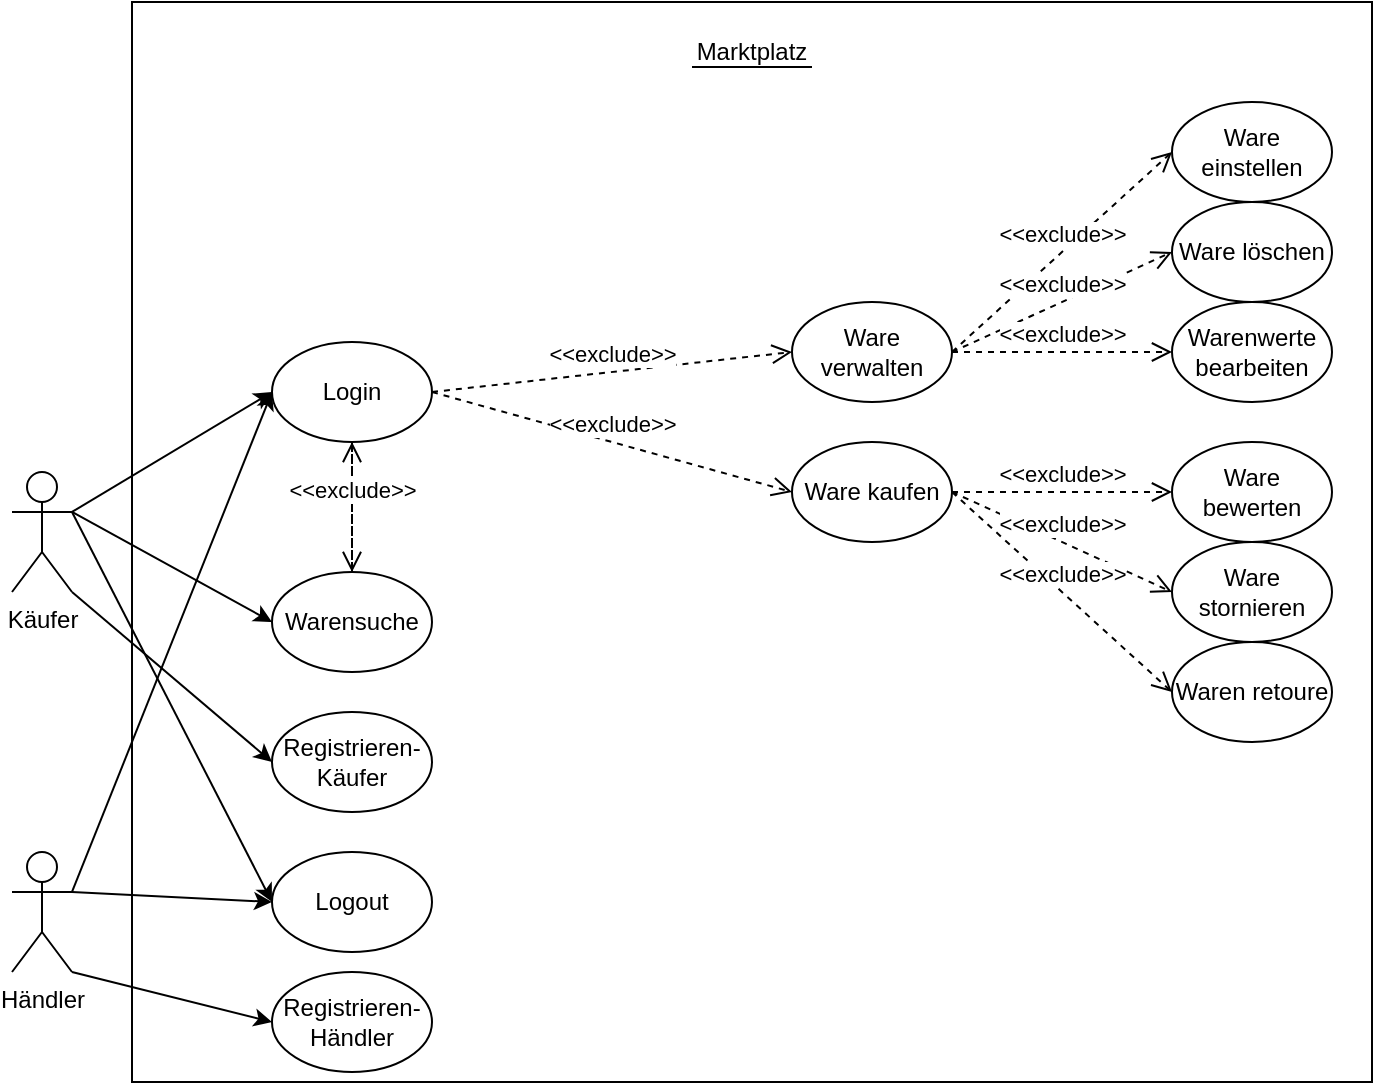 <mxfile version="20.3.6" type="device"><diagram id="NwT070F5iqMsZjDgQ3Ab" name="Seite-1"><mxGraphModel dx="1000" dy="731" grid="1" gridSize="10" guides="1" tooltips="1" connect="1" arrows="1" fold="1" page="1" pageScale="1" pageWidth="827" pageHeight="1169" math="0" shadow="0"><root><mxCell id="0"/><mxCell id="1" parent="0"/><mxCell id="pzHafrjSV21WxFA5oWg2-68" value="" style="rounded=0;whiteSpace=wrap;html=1;" vertex="1" parent="1"><mxGeometry x="140" y="610" width="620" height="540" as="geometry"/></mxCell><mxCell id="pzHafrjSV21WxFA5oWg2-1" value="Käufer" style="shape=umlActor;verticalLabelPosition=bottom;verticalAlign=top;html=1;outlineConnect=0;" vertex="1" parent="1"><mxGeometry x="80" y="845" width="30" height="60" as="geometry"/></mxCell><mxCell id="pzHafrjSV21WxFA5oWg2-4" value="Händler" style="shape=umlActor;verticalLabelPosition=bottom;verticalAlign=top;html=1;outlineConnect=0;" vertex="1" parent="1"><mxGeometry x="80" y="1035" width="30" height="60" as="geometry"/></mxCell><mxCell id="pzHafrjSV21WxFA5oWg2-6" value="Marktplatz" style="text;html=1;strokeColor=none;fillColor=none;align=center;verticalAlign=middle;whiteSpace=wrap;rounded=0;" vertex="1" parent="1"><mxGeometry x="420" y="620" width="60" height="30" as="geometry"/></mxCell><mxCell id="pzHafrjSV21WxFA5oWg2-7" value="Login" style="ellipse;whiteSpace=wrap;html=1;" vertex="1" parent="1"><mxGeometry x="210" y="780" width="80" height="50" as="geometry"/></mxCell><mxCell id="pzHafrjSV21WxFA5oWg2-8" value="Logout" style="ellipse;whiteSpace=wrap;html=1;" vertex="1" parent="1"><mxGeometry x="210" y="1035" width="80" height="50" as="geometry"/></mxCell><mxCell id="pzHafrjSV21WxFA5oWg2-10" value="Registrieren-&lt;br&gt;Käufer" style="ellipse;whiteSpace=wrap;html=1;" vertex="1" parent="1"><mxGeometry x="210" y="965" width="80" height="50" as="geometry"/></mxCell><mxCell id="pzHafrjSV21WxFA5oWg2-15" value="" style="endArrow=classic;html=1;rounded=0;entryX=0;entryY=0.5;entryDx=0;entryDy=0;exitX=1;exitY=0.333;exitDx=0;exitDy=0;exitPerimeter=0;" edge="1" parent="1" source="pzHafrjSV21WxFA5oWg2-1" target="pzHafrjSV21WxFA5oWg2-7"><mxGeometry width="50" height="50" relative="1" as="geometry"><mxPoint x="60" y="1075" as="sourcePoint"/><mxPoint x="110" y="1025" as="targetPoint"/><Array as="points"/></mxGeometry></mxCell><mxCell id="pzHafrjSV21WxFA5oWg2-17" value="" style="endArrow=classic;html=1;rounded=0;exitX=1;exitY=0.333;exitDx=0;exitDy=0;exitPerimeter=0;entryX=0;entryY=0.5;entryDx=0;entryDy=0;" edge="1" parent="1" source="pzHafrjSV21WxFA5oWg2-4" target="pzHafrjSV21WxFA5oWg2-7"><mxGeometry width="50" height="50" relative="1" as="geometry"><mxPoint x="60" y="1025" as="sourcePoint"/><mxPoint x="110" y="975" as="targetPoint"/></mxGeometry></mxCell><mxCell id="pzHafrjSV21WxFA5oWg2-18" value="" style="endArrow=classic;html=1;rounded=0;exitX=1;exitY=0.333;exitDx=0;exitDy=0;exitPerimeter=0;entryX=0;entryY=0.5;entryDx=0;entryDy=0;" edge="1" parent="1" source="pzHafrjSV21WxFA5oWg2-1" target="pzHafrjSV21WxFA5oWg2-8"><mxGeometry width="50" height="50" relative="1" as="geometry"><mxPoint x="60" y="1025" as="sourcePoint"/><mxPoint x="110" y="975" as="targetPoint"/></mxGeometry></mxCell><mxCell id="pzHafrjSV21WxFA5oWg2-19" value="" style="endArrow=classic;html=1;rounded=0;exitX=1;exitY=0.333;exitDx=0;exitDy=0;exitPerimeter=0;entryX=0;entryY=0.5;entryDx=0;entryDy=0;" edge="1" parent="1" source="pzHafrjSV21WxFA5oWg2-4" target="pzHafrjSV21WxFA5oWg2-8"><mxGeometry width="50" height="50" relative="1" as="geometry"><mxPoint x="60" y="1025" as="sourcePoint"/><mxPoint x="110" y="975" as="targetPoint"/></mxGeometry></mxCell><mxCell id="pzHafrjSV21WxFA5oWg2-20" value="" style="endArrow=classic;html=1;rounded=0;exitX=1;exitY=1;exitDx=0;exitDy=0;exitPerimeter=0;entryX=0;entryY=0.5;entryDx=0;entryDy=0;" edge="1" parent="1" source="pzHafrjSV21WxFA5oWg2-1" target="pzHafrjSV21WxFA5oWg2-10"><mxGeometry width="50" height="50" relative="1" as="geometry"><mxPoint x="60" y="1025" as="sourcePoint"/><mxPoint x="110" y="975" as="targetPoint"/></mxGeometry></mxCell><mxCell id="pzHafrjSV21WxFA5oWg2-22" value="Registrieren-&lt;br&gt;Händler" style="ellipse;whiteSpace=wrap;html=1;" vertex="1" parent="1"><mxGeometry x="210" y="1095" width="80" height="50" as="geometry"/></mxCell><mxCell id="pzHafrjSV21WxFA5oWg2-23" value="" style="endArrow=classic;html=1;rounded=0;exitX=1;exitY=1;exitDx=0;exitDy=0;exitPerimeter=0;entryX=0;entryY=0.5;entryDx=0;entryDy=0;" edge="1" parent="1" source="pzHafrjSV21WxFA5oWg2-4" target="pzHafrjSV21WxFA5oWg2-22"><mxGeometry width="50" height="50" relative="1" as="geometry"><mxPoint x="60" y="1025" as="sourcePoint"/><mxPoint x="110" y="975" as="targetPoint"/></mxGeometry></mxCell><mxCell id="pzHafrjSV21WxFA5oWg2-25" value="Warensuche" style="ellipse;whiteSpace=wrap;html=1;" vertex="1" parent="1"><mxGeometry x="210" y="895" width="80" height="50" as="geometry"/></mxCell><mxCell id="pzHafrjSV21WxFA5oWg2-27" value="" style="endArrow=classic;html=1;rounded=0;exitX=1;exitY=0.333;exitDx=0;exitDy=0;exitPerimeter=0;entryX=0;entryY=0.5;entryDx=0;entryDy=0;" edge="1" parent="1" source="pzHafrjSV21WxFA5oWg2-1" target="pzHafrjSV21WxFA5oWg2-25"><mxGeometry width="50" height="50" relative="1" as="geometry"><mxPoint x="60" y="1035" as="sourcePoint"/><mxPoint x="110" y="985" as="targetPoint"/></mxGeometry></mxCell><mxCell id="pzHafrjSV21WxFA5oWg2-28" value="Ware verwalten" style="ellipse;whiteSpace=wrap;html=1;" vertex="1" parent="1"><mxGeometry x="470" y="760" width="80" height="50" as="geometry"/></mxCell><mxCell id="pzHafrjSV21WxFA5oWg2-29" value="" style="endArrow=none;html=1;rounded=0;exitX=0;exitY=0.75;exitDx=0;exitDy=0;entryX=1;entryY=0.75;entryDx=0;entryDy=0;" edge="1" parent="1" source="pzHafrjSV21WxFA5oWg2-6" target="pzHafrjSV21WxFA5oWg2-6"><mxGeometry width="50" height="50" relative="1" as="geometry"><mxPoint x="60" y="1025" as="sourcePoint"/><mxPoint x="110" y="975" as="targetPoint"/></mxGeometry></mxCell><mxCell id="pzHafrjSV21WxFA5oWg2-31" value="&amp;lt;&amp;lt;exclude&amp;gt;&amp;gt;" style="html=1;verticalAlign=bottom;endArrow=open;dashed=1;endSize=8;rounded=0;entryX=0;entryY=0.5;entryDx=0;entryDy=0;exitX=1;exitY=0.5;exitDx=0;exitDy=0;" edge="1" parent="1" source="pzHafrjSV21WxFA5oWg2-7" target="pzHafrjSV21WxFA5oWg2-28"><mxGeometry relative="1" as="geometry"><mxPoint x="130" y="1005" as="sourcePoint"/><mxPoint x="50" y="1005" as="targetPoint"/></mxGeometry></mxCell><mxCell id="pzHafrjSV21WxFA5oWg2-32" value="Ware kaufen" style="ellipse;whiteSpace=wrap;html=1;" vertex="1" parent="1"><mxGeometry x="470" y="830" width="80" height="50" as="geometry"/></mxCell><mxCell id="pzHafrjSV21WxFA5oWg2-34" value="Ware&lt;br&gt;einstellen" style="ellipse;whiteSpace=wrap;html=1;" vertex="1" parent="1"><mxGeometry x="660" y="660" width="80" height="50" as="geometry"/></mxCell><mxCell id="pzHafrjSV21WxFA5oWg2-35" value="Ware löschen" style="ellipse;whiteSpace=wrap;html=1;" vertex="1" parent="1"><mxGeometry x="660" y="710" width="80" height="50" as="geometry"/></mxCell><mxCell id="pzHafrjSV21WxFA5oWg2-36" value="Warenwerte&lt;br&gt;bearbeiten" style="ellipse;whiteSpace=wrap;html=1;" vertex="1" parent="1"><mxGeometry x="660" y="760" width="80" height="50" as="geometry"/></mxCell><mxCell id="pzHafrjSV21WxFA5oWg2-38" value="&amp;lt;&amp;lt;exclude&amp;gt;&amp;gt;" style="html=1;verticalAlign=bottom;endArrow=open;dashed=1;endSize=8;rounded=0;entryX=0;entryY=0.5;entryDx=0;entryDy=0;exitX=1;exitY=0.5;exitDx=0;exitDy=0;" edge="1" parent="1" source="pzHafrjSV21WxFA5oWg2-28" target="pzHafrjSV21WxFA5oWg2-34"><mxGeometry relative="1" as="geometry"><mxPoint x="397" y="910" as="sourcePoint"/><mxPoint x="500" y="930" as="targetPoint"/></mxGeometry></mxCell><mxCell id="pzHafrjSV21WxFA5oWg2-39" value="&amp;lt;&amp;lt;exclude&amp;gt;&amp;gt;" style="html=1;verticalAlign=bottom;endArrow=open;dashed=1;endSize=8;rounded=0;exitX=1;exitY=0.5;exitDx=0;exitDy=0;entryX=0;entryY=0.5;entryDx=0;entryDy=0;" edge="1" parent="1" source="pzHafrjSV21WxFA5oWg2-28" target="pzHafrjSV21WxFA5oWg2-35"><mxGeometry relative="1" as="geometry"><mxPoint x="580" y="930" as="sourcePoint"/><mxPoint x="687" y="880" as="targetPoint"/></mxGeometry></mxCell><mxCell id="pzHafrjSV21WxFA5oWg2-40" value="&amp;lt;&amp;lt;exclude&amp;gt;&amp;gt;" style="html=1;verticalAlign=bottom;endArrow=open;dashed=1;endSize=8;rounded=0;exitX=1;exitY=0.5;exitDx=0;exitDy=0;entryX=0;entryY=0.5;entryDx=0;entryDy=0;" edge="1" parent="1" source="pzHafrjSV21WxFA5oWg2-28" target="pzHafrjSV21WxFA5oWg2-36"><mxGeometry relative="1" as="geometry"><mxPoint x="580" y="930" as="sourcePoint"/><mxPoint x="687" y="930" as="targetPoint"/></mxGeometry></mxCell><mxCell id="pzHafrjSV21WxFA5oWg2-41" value="Ware bewerten" style="ellipse;whiteSpace=wrap;html=1;" vertex="1" parent="1"><mxGeometry x="660" y="830" width="80" height="50" as="geometry"/></mxCell><mxCell id="pzHafrjSV21WxFA5oWg2-42" value="&amp;lt;&amp;lt;exclude&amp;gt;&amp;gt;" style="html=1;verticalAlign=bottom;endArrow=open;dashed=1;endSize=8;rounded=0;exitX=1;exitY=0.5;exitDx=0;exitDy=0;entryX=0;entryY=0.5;entryDx=0;entryDy=0;" edge="1" parent="1" source="pzHafrjSV21WxFA5oWg2-32" target="pzHafrjSV21WxFA5oWg2-41"><mxGeometry relative="1" as="geometry"><mxPoint x="570" y="995" as="sourcePoint"/><mxPoint x="677" y="1045" as="targetPoint"/></mxGeometry></mxCell><mxCell id="pzHafrjSV21WxFA5oWg2-43" value="Ware stornieren" style="ellipse;whiteSpace=wrap;html=1;" vertex="1" parent="1"><mxGeometry x="660" y="880" width="80" height="50" as="geometry"/></mxCell><mxCell id="pzHafrjSV21WxFA5oWg2-44" value="&amp;lt;&amp;lt;exclude&amp;gt;&amp;gt;" style="html=1;verticalAlign=bottom;endArrow=open;dashed=1;endSize=8;rounded=0;exitX=1;exitY=0.5;exitDx=0;exitDy=0;entryX=0;entryY=0.5;entryDx=0;entryDy=0;" edge="1" parent="1" source="pzHafrjSV21WxFA5oWg2-32" target="pzHafrjSV21WxFA5oWg2-43"><mxGeometry relative="1" as="geometry"><mxPoint x="580" y="1030" as="sourcePoint"/><mxPoint x="687" y="1050" as="targetPoint"/></mxGeometry></mxCell><mxCell id="pzHafrjSV21WxFA5oWg2-45" value="Waren retoure" style="ellipse;whiteSpace=wrap;html=1;" vertex="1" parent="1"><mxGeometry x="660" y="930" width="80" height="50" as="geometry"/></mxCell><mxCell id="pzHafrjSV21WxFA5oWg2-46" value="&amp;lt;&amp;lt;exclude&amp;gt;&amp;gt;" style="html=1;verticalAlign=bottom;endArrow=open;dashed=1;endSize=8;rounded=0;exitX=1;exitY=0.5;exitDx=0;exitDy=0;entryX=0;entryY=0.5;entryDx=0;entryDy=0;" edge="1" parent="1" source="pzHafrjSV21WxFA5oWg2-32" target="pzHafrjSV21WxFA5oWg2-45"><mxGeometry relative="1" as="geometry"><mxPoint x="580.5" y="1100" as="sourcePoint"/><mxPoint x="687" y="1100" as="targetPoint"/></mxGeometry></mxCell><mxCell id="pzHafrjSV21WxFA5oWg2-55" value="&amp;lt;&amp;lt;exclude&amp;gt;&amp;gt;" style="html=1;verticalAlign=bottom;endArrow=open;dashed=1;endSize=8;rounded=0;entryX=0.5;entryY=1;entryDx=0;entryDy=0;exitX=0.5;exitY=0;exitDx=0;exitDy=0;" edge="1" parent="1" source="pzHafrjSV21WxFA5oWg2-25" target="pzHafrjSV21WxFA5oWg2-7"><mxGeometry relative="1" as="geometry"><mxPoint x="240" y="965" as="sourcePoint"/><mxPoint x="310" y="1060" as="targetPoint"/></mxGeometry></mxCell><mxCell id="pzHafrjSV21WxFA5oWg2-56" value="&amp;lt;&amp;lt;exclude&amp;gt;&amp;gt;" style="html=1;verticalAlign=bottom;endArrow=open;dashed=1;endSize=8;rounded=0;entryX=0;entryY=0.5;entryDx=0;entryDy=0;exitX=1;exitY=0.5;exitDx=0;exitDy=0;" edge="1" parent="1" source="pzHafrjSV21WxFA5oWg2-7" target="pzHafrjSV21WxFA5oWg2-32"><mxGeometry relative="1" as="geometry"><mxPoint x="290.0" y="850" as="sourcePoint"/><mxPoint x="500.0" y="930.0" as="targetPoint"/></mxGeometry></mxCell><mxCell id="pzHafrjSV21WxFA5oWg2-57" value="&amp;lt;&amp;lt;exclude&amp;gt;&amp;gt;" style="html=1;verticalAlign=bottom;endArrow=open;dashed=1;endSize=8;rounded=0;entryX=0.5;entryY=0;entryDx=0;entryDy=0;exitX=0.5;exitY=1;exitDx=0;exitDy=0;" edge="1" parent="1" source="pzHafrjSV21WxFA5oWg2-7" target="pzHafrjSV21WxFA5oWg2-25"><mxGeometry relative="1" as="geometry"><mxPoint x="350" y="1035" as="sourcePoint"/><mxPoint x="250" y="875.0" as="targetPoint"/></mxGeometry></mxCell></root></mxGraphModel></diagram></mxfile>
